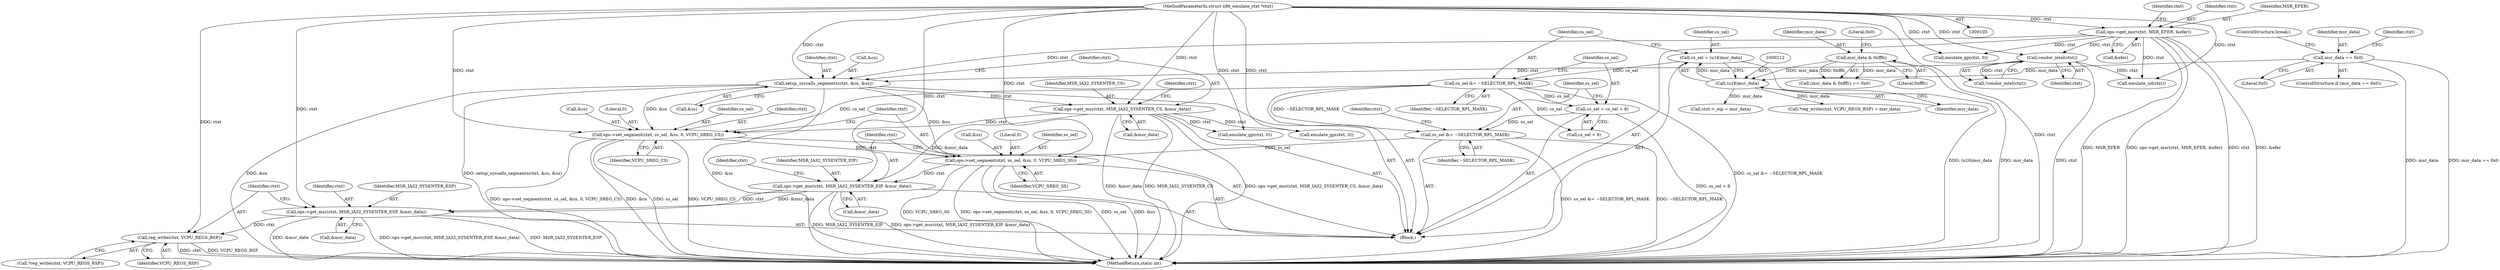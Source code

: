 digraph "1_linux_f3747379accba8e95d70cec0eae0582c8c182050@pointer" {
"1000253" [label="(Call,ops->set_segment(ctxt, ss_sel, &ss, 0, VCPU_SREG_SS))"];
"1000246" [label="(Call,ops->set_segment(ctxt, cs_sel, &cs, 0, VCPU_SREG_CS))"];
"1000167" [label="(Call,ops->get_msr(ctxt, MSR_IA32_SYSENTER_CS, &msr_data))"];
"1000161" [label="(Call,setup_syscalls_segments(ctxt, &cs, &ss))"];
"1000148" [label="(Call,vendor_intel(ctxt))"];
"1000121" [label="(Call,ops->get_msr(ctxt, MSR_EFER, &efer))"];
"1000104" [label="(MethodParameterIn,struct x86_emulate_ctxt *ctxt)"];
"1000214" [label="(Call,cs_sel &= ~SELECTOR_RPL_MASK)"];
"1000209" [label="(Call,cs_sel = (u16)msr_data)"];
"1000211" [label="(Call,(u16)msr_data)"];
"1000180" [label="(Call,msr_data & 0xfffc)"];
"1000191" [label="(Call,msr_data == 0x0)"];
"1000222" [label="(Call,ss_sel &= ~SELECTOR_RPL_MASK)"];
"1000217" [label="(Call,ss_sel = cs_sel + 8)"];
"1000260" [label="(Call,ops->get_msr(ctxt, MSR_IA32_SYSENTER_EIP, &msr_data))"];
"1000270" [label="(Call,ops->get_msr(ctxt, MSR_IA32_SYSENTER_ESP, &msr_data))"];
"1000277" [label="(Call,reg_write(ctxt, VCPU_REGS_RSP))"];
"1000161" [label="(Call,setup_syscalls_segments(ctxt, &cs, &ss))"];
"1000170" [label="(Call,&msr_data)"];
"1000165" [label="(Call,&ss)"];
"1000191" [label="(Call,msr_data == 0x0)"];
"1000210" [label="(Identifier,cs_sel)"];
"1000104" [label="(MethodParameterIn,struct x86_emulate_ctxt *ctxt)"];
"1000105" [label="(Block,)"];
"1000149" [label="(Identifier,ctxt)"];
"1000217" [label="(Call,ss_sel = cs_sel + 8)"];
"1000275" [label="(Call,*reg_write(ctxt, VCPU_REGS_RSP) = msr_data)"];
"1000183" [label="(Literal,0x0)"];
"1000254" [label="(Identifier,ctxt)"];
"1000253" [label="(Call,ops->set_segment(ctxt, ss_sel, &ss, 0, VCPU_SREG_SS))"];
"1000258" [label="(Literal,0)"];
"1000195" [label="(Call,emulate_gp(ctxt, 0))"];
"1000251" [label="(Literal,0)"];
"1000163" [label="(Call,&cs)"];
"1000270" [label="(Call,ops->get_msr(ctxt, MSR_IA32_SYSENTER_ESP, &msr_data))"];
"1000180" [label="(Call,msr_data & 0xfffc)"];
"1000193" [label="(Literal,0x0)"];
"1000213" [label="(Identifier,msr_data)"];
"1000216" [label="(Identifier,~SELECTOR_RPL_MASK)"];
"1000219" [label="(Call,cs_sel + 8)"];
"1000182" [label="(Literal,0xfffc)"];
"1000255" [label="(Identifier,ss_sel)"];
"1000223" [label="(Identifier,ss_sel)"];
"1000218" [label="(Identifier,ss_sel)"];
"1000198" [label="(ControlStructure,break;)"];
"1000122" [label="(Identifier,ctxt)"];
"1000123" [label="(Identifier,MSR_EFER)"];
"1000272" [label="(Identifier,MSR_IA32_SYSENTER_ESP)"];
"1000271" [label="(Identifier,ctxt)"];
"1000179" [label="(Call,(msr_data & 0xfffc) == 0x0)"];
"1000279" [label="(Identifier,VCPU_REGS_RSP)"];
"1000224" [label="(Identifier,~SELECTOR_RPL_MASK)"];
"1000262" [label="(Identifier,MSR_IA32_SYSENTER_EIP)"];
"1000267" [label="(Identifier,ctxt)"];
"1000261" [label="(Identifier,ctxt)"];
"1000265" [label="(Call,ctxt->_eip = msr_data)"];
"1000214" [label="(Call,cs_sel &= ~SELECTOR_RPL_MASK)"];
"1000248" [label="(Identifier,cs_sel)"];
"1000209" [label="(Call,cs_sel = (u16)msr_data)"];
"1000181" [label="(Identifier,msr_data)"];
"1000190" [label="(ControlStructure,if (msr_data == 0x0))"];
"1000151" [label="(Call,emulate_ud(ctxt))"];
"1000277" [label="(Call,reg_write(ctxt, VCPU_REGS_RSP))"];
"1000129" [label="(Identifier,ctxt)"];
"1000167" [label="(Call,ops->get_msr(ctxt, MSR_IA32_SYSENTER_CS, &msr_data))"];
"1000174" [label="(Identifier,ctxt)"];
"1000260" [label="(Call,ops->get_msr(ctxt, MSR_IA32_SYSENTER_EIP, &msr_data))"];
"1000124" [label="(Call,&efer)"];
"1000162" [label="(Identifier,ctxt)"];
"1000148" [label="(Call,vendor_intel(ctxt))"];
"1000211" [label="(Call,(u16)msr_data)"];
"1000192" [label="(Identifier,msr_data)"];
"1000259" [label="(Identifier,VCPU_SREG_SS)"];
"1000256" [label="(Call,&ss)"];
"1000252" [label="(Identifier,VCPU_SREG_CS)"];
"1000185" [label="(Call,emulate_gp(ctxt, 0))"];
"1000147" [label="(Call,!vendor_intel(ctxt))"];
"1000229" [label="(Identifier,ctxt)"];
"1000263" [label="(Call,&msr_data)"];
"1000169" [label="(Identifier,MSR_IA32_SYSENTER_CS)"];
"1000273" [label="(Call,&msr_data)"];
"1000278" [label="(Identifier,ctxt)"];
"1000276" [label="(Call,*reg_write(ctxt, VCPU_REGS_RSP))"];
"1000121" [label="(Call,ops->get_msr(ctxt, MSR_EFER, &efer))"];
"1000283" [label="(MethodReturn,static int)"];
"1000133" [label="(Call,emulate_gp(ctxt, 0))"];
"1000215" [label="(Identifier,cs_sel)"];
"1000168" [label="(Identifier,ctxt)"];
"1000247" [label="(Identifier,ctxt)"];
"1000249" [label="(Call,&cs)"];
"1000222" [label="(Call,ss_sel &= ~SELECTOR_RPL_MASK)"];
"1000246" [label="(Call,ops->set_segment(ctxt, cs_sel, &cs, 0, VCPU_SREG_CS))"];
"1000196" [label="(Identifier,ctxt)"];
"1000253" -> "1000105"  [label="AST: "];
"1000253" -> "1000259"  [label="CFG: "];
"1000254" -> "1000253"  [label="AST: "];
"1000255" -> "1000253"  [label="AST: "];
"1000256" -> "1000253"  [label="AST: "];
"1000258" -> "1000253"  [label="AST: "];
"1000259" -> "1000253"  [label="AST: "];
"1000261" -> "1000253"  [label="CFG: "];
"1000253" -> "1000283"  [label="DDG: VCPU_SREG_SS"];
"1000253" -> "1000283"  [label="DDG: ops->set_segment(ctxt, ss_sel, &ss, 0, VCPU_SREG_SS)"];
"1000253" -> "1000283"  [label="DDG: ss_sel"];
"1000253" -> "1000283"  [label="DDG: &ss"];
"1000246" -> "1000253"  [label="DDG: ctxt"];
"1000104" -> "1000253"  [label="DDG: ctxt"];
"1000222" -> "1000253"  [label="DDG: ss_sel"];
"1000161" -> "1000253"  [label="DDG: &ss"];
"1000253" -> "1000260"  [label="DDG: ctxt"];
"1000246" -> "1000105"  [label="AST: "];
"1000246" -> "1000252"  [label="CFG: "];
"1000247" -> "1000246"  [label="AST: "];
"1000248" -> "1000246"  [label="AST: "];
"1000249" -> "1000246"  [label="AST: "];
"1000251" -> "1000246"  [label="AST: "];
"1000252" -> "1000246"  [label="AST: "];
"1000254" -> "1000246"  [label="CFG: "];
"1000246" -> "1000283"  [label="DDG: cs_sel"];
"1000246" -> "1000283"  [label="DDG: VCPU_SREG_CS"];
"1000246" -> "1000283"  [label="DDG: ops->set_segment(ctxt, cs_sel, &cs, 0, VCPU_SREG_CS)"];
"1000246" -> "1000283"  [label="DDG: &cs"];
"1000167" -> "1000246"  [label="DDG: ctxt"];
"1000104" -> "1000246"  [label="DDG: ctxt"];
"1000214" -> "1000246"  [label="DDG: cs_sel"];
"1000161" -> "1000246"  [label="DDG: &cs"];
"1000167" -> "1000105"  [label="AST: "];
"1000167" -> "1000170"  [label="CFG: "];
"1000168" -> "1000167"  [label="AST: "];
"1000169" -> "1000167"  [label="AST: "];
"1000170" -> "1000167"  [label="AST: "];
"1000174" -> "1000167"  [label="CFG: "];
"1000167" -> "1000283"  [label="DDG: MSR_IA32_SYSENTER_CS"];
"1000167" -> "1000283"  [label="DDG: ops->get_msr(ctxt, MSR_IA32_SYSENTER_CS, &msr_data)"];
"1000167" -> "1000283"  [label="DDG: &msr_data"];
"1000161" -> "1000167"  [label="DDG: ctxt"];
"1000104" -> "1000167"  [label="DDG: ctxt"];
"1000167" -> "1000185"  [label="DDG: ctxt"];
"1000167" -> "1000195"  [label="DDG: ctxt"];
"1000167" -> "1000260"  [label="DDG: &msr_data"];
"1000161" -> "1000105"  [label="AST: "];
"1000161" -> "1000165"  [label="CFG: "];
"1000162" -> "1000161"  [label="AST: "];
"1000163" -> "1000161"  [label="AST: "];
"1000165" -> "1000161"  [label="AST: "];
"1000168" -> "1000161"  [label="CFG: "];
"1000161" -> "1000283"  [label="DDG: &cs"];
"1000161" -> "1000283"  [label="DDG: setup_syscalls_segments(ctxt, &cs, &ss)"];
"1000161" -> "1000283"  [label="DDG: &ss"];
"1000148" -> "1000161"  [label="DDG: ctxt"];
"1000121" -> "1000161"  [label="DDG: ctxt"];
"1000104" -> "1000161"  [label="DDG: ctxt"];
"1000148" -> "1000147"  [label="AST: "];
"1000148" -> "1000149"  [label="CFG: "];
"1000149" -> "1000148"  [label="AST: "];
"1000147" -> "1000148"  [label="CFG: "];
"1000148" -> "1000283"  [label="DDG: ctxt"];
"1000148" -> "1000147"  [label="DDG: ctxt"];
"1000121" -> "1000148"  [label="DDG: ctxt"];
"1000104" -> "1000148"  [label="DDG: ctxt"];
"1000148" -> "1000151"  [label="DDG: ctxt"];
"1000121" -> "1000105"  [label="AST: "];
"1000121" -> "1000124"  [label="CFG: "];
"1000122" -> "1000121"  [label="AST: "];
"1000123" -> "1000121"  [label="AST: "];
"1000124" -> "1000121"  [label="AST: "];
"1000129" -> "1000121"  [label="CFG: "];
"1000121" -> "1000283"  [label="DDG: MSR_EFER"];
"1000121" -> "1000283"  [label="DDG: ops->get_msr(ctxt, MSR_EFER, &efer)"];
"1000121" -> "1000283"  [label="DDG: ctxt"];
"1000121" -> "1000283"  [label="DDG: &efer"];
"1000104" -> "1000121"  [label="DDG: ctxt"];
"1000121" -> "1000133"  [label="DDG: ctxt"];
"1000121" -> "1000151"  [label="DDG: ctxt"];
"1000104" -> "1000103"  [label="AST: "];
"1000104" -> "1000283"  [label="DDG: ctxt"];
"1000104" -> "1000133"  [label="DDG: ctxt"];
"1000104" -> "1000151"  [label="DDG: ctxt"];
"1000104" -> "1000185"  [label="DDG: ctxt"];
"1000104" -> "1000195"  [label="DDG: ctxt"];
"1000104" -> "1000260"  [label="DDG: ctxt"];
"1000104" -> "1000270"  [label="DDG: ctxt"];
"1000104" -> "1000277"  [label="DDG: ctxt"];
"1000214" -> "1000105"  [label="AST: "];
"1000214" -> "1000216"  [label="CFG: "];
"1000215" -> "1000214"  [label="AST: "];
"1000216" -> "1000214"  [label="AST: "];
"1000218" -> "1000214"  [label="CFG: "];
"1000214" -> "1000283"  [label="DDG: cs_sel &= ~SELECTOR_RPL_MASK"];
"1000209" -> "1000214"  [label="DDG: cs_sel"];
"1000214" -> "1000217"  [label="DDG: cs_sel"];
"1000214" -> "1000219"  [label="DDG: cs_sel"];
"1000214" -> "1000222"  [label="DDG: ~SELECTOR_RPL_MASK"];
"1000209" -> "1000105"  [label="AST: "];
"1000209" -> "1000211"  [label="CFG: "];
"1000210" -> "1000209"  [label="AST: "];
"1000211" -> "1000209"  [label="AST: "];
"1000215" -> "1000209"  [label="CFG: "];
"1000209" -> "1000283"  [label="DDG: (u16)msr_data"];
"1000211" -> "1000209"  [label="DDG: msr_data"];
"1000211" -> "1000213"  [label="CFG: "];
"1000212" -> "1000211"  [label="AST: "];
"1000213" -> "1000211"  [label="AST: "];
"1000180" -> "1000211"  [label="DDG: msr_data"];
"1000191" -> "1000211"  [label="DDG: msr_data"];
"1000211" -> "1000265"  [label="DDG: msr_data"];
"1000211" -> "1000275"  [label="DDG: msr_data"];
"1000180" -> "1000179"  [label="AST: "];
"1000180" -> "1000182"  [label="CFG: "];
"1000181" -> "1000180"  [label="AST: "];
"1000182" -> "1000180"  [label="AST: "];
"1000183" -> "1000180"  [label="CFG: "];
"1000180" -> "1000283"  [label="DDG: msr_data"];
"1000180" -> "1000179"  [label="DDG: msr_data"];
"1000180" -> "1000179"  [label="DDG: 0xfffc"];
"1000191" -> "1000190"  [label="AST: "];
"1000191" -> "1000193"  [label="CFG: "];
"1000192" -> "1000191"  [label="AST: "];
"1000193" -> "1000191"  [label="AST: "];
"1000196" -> "1000191"  [label="CFG: "];
"1000198" -> "1000191"  [label="CFG: "];
"1000191" -> "1000283"  [label="DDG: msr_data == 0x0"];
"1000191" -> "1000283"  [label="DDG: msr_data"];
"1000222" -> "1000105"  [label="AST: "];
"1000222" -> "1000224"  [label="CFG: "];
"1000223" -> "1000222"  [label="AST: "];
"1000224" -> "1000222"  [label="AST: "];
"1000229" -> "1000222"  [label="CFG: "];
"1000222" -> "1000283"  [label="DDG: ss_sel &= ~SELECTOR_RPL_MASK"];
"1000222" -> "1000283"  [label="DDG: ~SELECTOR_RPL_MASK"];
"1000217" -> "1000222"  [label="DDG: ss_sel"];
"1000217" -> "1000105"  [label="AST: "];
"1000217" -> "1000219"  [label="CFG: "];
"1000218" -> "1000217"  [label="AST: "];
"1000219" -> "1000217"  [label="AST: "];
"1000223" -> "1000217"  [label="CFG: "];
"1000217" -> "1000283"  [label="DDG: cs_sel + 8"];
"1000260" -> "1000105"  [label="AST: "];
"1000260" -> "1000263"  [label="CFG: "];
"1000261" -> "1000260"  [label="AST: "];
"1000262" -> "1000260"  [label="AST: "];
"1000263" -> "1000260"  [label="AST: "];
"1000267" -> "1000260"  [label="CFG: "];
"1000260" -> "1000283"  [label="DDG: ops->get_msr(ctxt, MSR_IA32_SYSENTER_EIP, &msr_data)"];
"1000260" -> "1000283"  [label="DDG: MSR_IA32_SYSENTER_EIP"];
"1000260" -> "1000270"  [label="DDG: ctxt"];
"1000260" -> "1000270"  [label="DDG: &msr_data"];
"1000270" -> "1000105"  [label="AST: "];
"1000270" -> "1000273"  [label="CFG: "];
"1000271" -> "1000270"  [label="AST: "];
"1000272" -> "1000270"  [label="AST: "];
"1000273" -> "1000270"  [label="AST: "];
"1000278" -> "1000270"  [label="CFG: "];
"1000270" -> "1000283"  [label="DDG: &msr_data"];
"1000270" -> "1000283"  [label="DDG: ops->get_msr(ctxt, MSR_IA32_SYSENTER_ESP, &msr_data)"];
"1000270" -> "1000283"  [label="DDG: MSR_IA32_SYSENTER_ESP"];
"1000270" -> "1000277"  [label="DDG: ctxt"];
"1000277" -> "1000276"  [label="AST: "];
"1000277" -> "1000279"  [label="CFG: "];
"1000278" -> "1000277"  [label="AST: "];
"1000279" -> "1000277"  [label="AST: "];
"1000276" -> "1000277"  [label="CFG: "];
"1000277" -> "1000283"  [label="DDG: ctxt"];
"1000277" -> "1000283"  [label="DDG: VCPU_REGS_RSP"];
}
